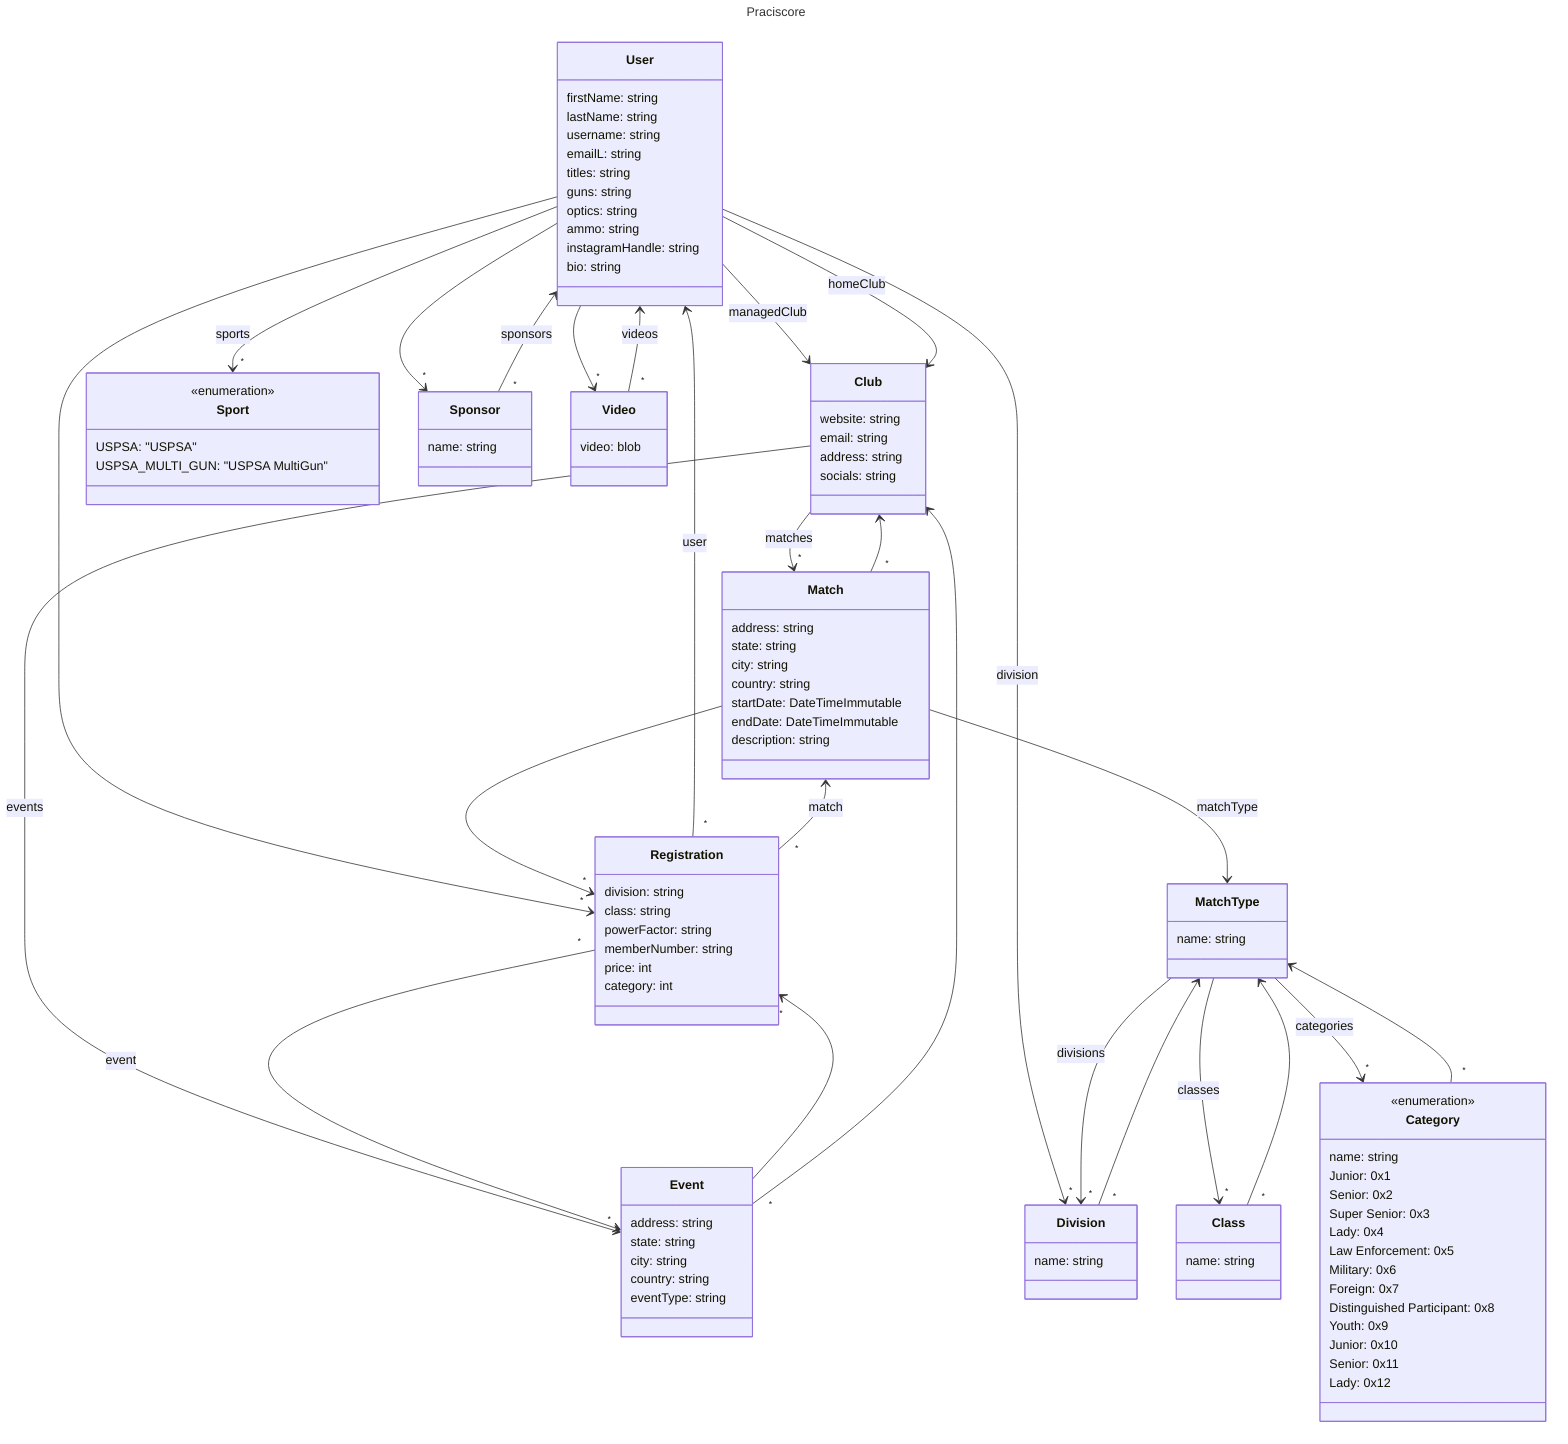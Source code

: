 ---
title: Praciscore
---
classDiagram
    User --> Club: managedClub
    User --> Club: homeClub
    User --> "*" Sport: sports
    User --> "*" Division: division
    User --> "*" Sponsor
    User --> "*" Video
    User --> "*" Registration
    class User {
        firstName: string
        lastName: string
        username: string
        emailL: string
        titles: string
        guns: string
        optics: string
        ammo: string
        instagramHandle: string
        bio: string
    }
    Club --> "*" Match: matches
    Club --> "*" Event: events
    class Club {
        website: string
        email: string
        address: string
        socials: string
    }
    Match --> "*" Registration
    Match --> MatchType: matchType
    Match "*" --> Club
    class Match {
        address: string
        state: string
        city: string
        country: string
        startDate: DateTimeImmutable
        endDate: DateTimeImmutable
        description: string
    }
    Registration "*" --> User: user
    Registration "*" --> Event: event
    Registration "*" --> Match: match
    class Registration {
        division: string
        class: string
        powerFactor: string
        memberNumber: string
        price: int
        category: int
    }

    Event --> "*" Registration
    Event "*" --> Club
    class Event {
        address: string
        state: string
        city: string
        country: string
        eventType: string
    }

    MatchType --> "*" Division: divisions
    MatchType --> "*" Class: classes
    MatchType --> "*" Category: categories
    class MatchType {
        name: string
    }
    Division "*" --> MatchType
    class Division {
        name: string
    }
    Class "*" --> MatchType
    class Class {
        name: string
    }
    Category "*" --> MatchType
    class Category {
        name: string
    }


    Sponsor "*" --> User: sponsors
    class Sponsor {
        name: string
    }

    class Sport {
        <<enumeration>>
        USPSA: "USPSA"
        USPSA_MULTI_GUN: "USPSA MultiGun"
    }

    class Category {
        <<enumeration>>
        Junior: 0x1
        Senior: 0x2
        Super Senior: 0x3
        Lady: 0x4
        Law Enforcement: 0x5
        Military: 0x6
        Foreign: 0x7
        Distinguished Participant: 0x8
        Youth: 0x9
        Junior: 0x10
        Senior: 0x11
        Lady: 0x12
    }

    Video "*" --> User: videos
    class Video {
        video: blob
    }